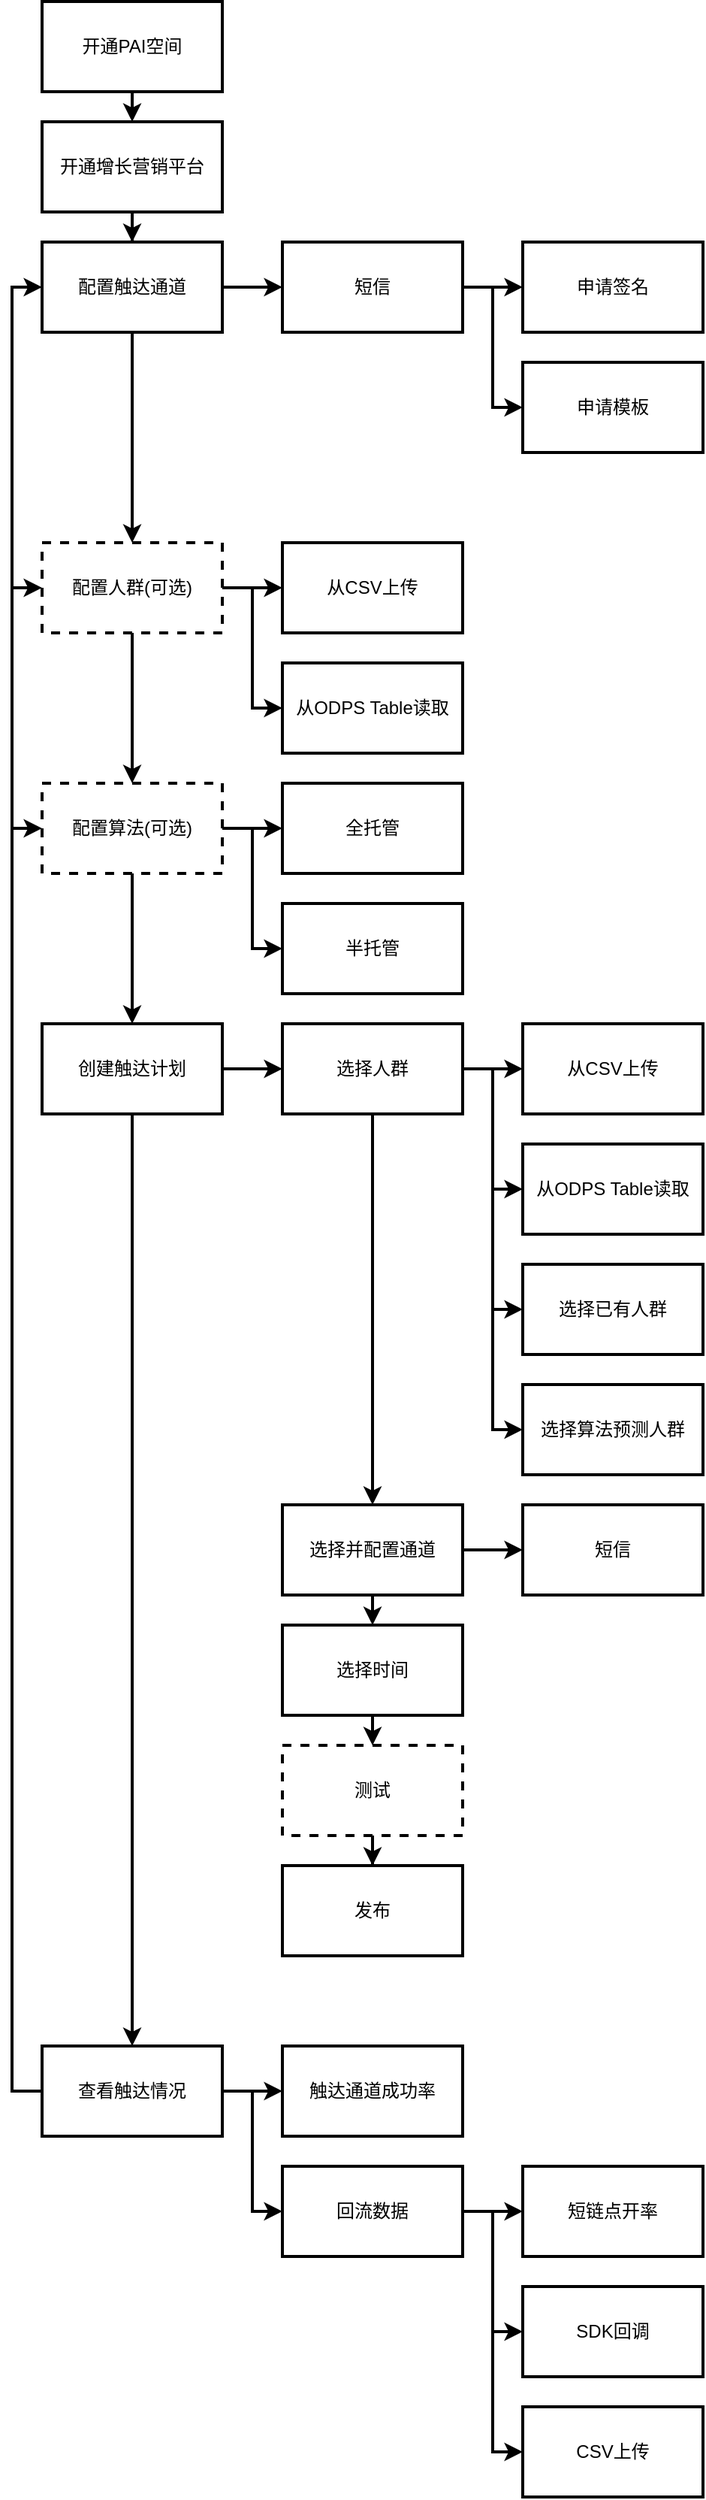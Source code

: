 <mxfile version="15.7.3" type="github">
  <diagram id="BuAxbPYosKj4T7V_GTE_" name="Page-1">
    <mxGraphModel dx="2385" dy="2313" grid="1" gridSize="10" guides="1" tooltips="1" connect="1" arrows="1" fold="1" page="1" pageScale="1" pageWidth="850" pageHeight="1100" math="0" shadow="0">
      <root>
        <mxCell id="0" />
        <mxCell id="1" parent="0" />
        <mxCell id="iF7CuUo6p0rLNnXxhPBk-7" style="edgeStyle=orthogonalEdgeStyle;rounded=0;orthogonalLoop=1;jettySize=auto;html=1;exitX=0.5;exitY=1;exitDx=0;exitDy=0;entryX=0.5;entryY=0;entryDx=0;entryDy=0;strokeWidth=2;" edge="1" parent="1" source="iF7CuUo6p0rLNnXxhPBk-1" target="iF7CuUo6p0rLNnXxhPBk-2">
          <mxGeometry relative="1" as="geometry" />
        </mxCell>
        <mxCell id="iF7CuUo6p0rLNnXxhPBk-1" value="开通PAI空间" style="rounded=0;whiteSpace=wrap;html=1;strokeWidth=2;" vertex="1" parent="1">
          <mxGeometry x="320" width="120" height="60" as="geometry" />
        </mxCell>
        <mxCell id="iF7CuUo6p0rLNnXxhPBk-6" value="" style="edgeStyle=orthogonalEdgeStyle;rounded=0;orthogonalLoop=1;jettySize=auto;html=1;strokeWidth=2;" edge="1" parent="1" source="iF7CuUo6p0rLNnXxhPBk-2" target="iF7CuUo6p0rLNnXxhPBk-5">
          <mxGeometry relative="1" as="geometry" />
        </mxCell>
        <mxCell id="iF7CuUo6p0rLNnXxhPBk-2" value="开通增长营销平台" style="rounded=0;whiteSpace=wrap;html=1;strokeWidth=2;" vertex="1" parent="1">
          <mxGeometry x="320" y="80" width="120" height="60" as="geometry" />
        </mxCell>
        <mxCell id="iF7CuUo6p0rLNnXxhPBk-31" style="edgeStyle=orthogonalEdgeStyle;rounded=0;orthogonalLoop=1;jettySize=auto;html=1;exitX=0.5;exitY=1;exitDx=0;exitDy=0;entryX=0.5;entryY=0;entryDx=0;entryDy=0;strokeWidth=2;" edge="1" parent="1" source="iF7CuUo6p0rLNnXxhPBk-5" target="iF7CuUo6p0rLNnXxhPBk-14">
          <mxGeometry relative="1" as="geometry" />
        </mxCell>
        <mxCell id="iF7CuUo6p0rLNnXxhPBk-58" style="edgeStyle=orthogonalEdgeStyle;rounded=0;orthogonalLoop=1;jettySize=auto;html=1;exitX=1;exitY=0.5;exitDx=0;exitDy=0;strokeWidth=2;" edge="1" parent="1" source="iF7CuUo6p0rLNnXxhPBk-5" target="iF7CuUo6p0rLNnXxhPBk-56">
          <mxGeometry relative="1" as="geometry" />
        </mxCell>
        <mxCell id="iF7CuUo6p0rLNnXxhPBk-5" value="配置触达通道" style="rounded=0;whiteSpace=wrap;html=1;strokeWidth=2;" vertex="1" parent="1">
          <mxGeometry x="320" y="160" width="120" height="60" as="geometry" />
        </mxCell>
        <mxCell id="iF7CuUo6p0rLNnXxhPBk-18" value="" style="edgeStyle=orthogonalEdgeStyle;rounded=0;orthogonalLoop=1;jettySize=auto;html=1;strokeWidth=2;" edge="1" parent="1" source="iF7CuUo6p0rLNnXxhPBk-8" target="iF7CuUo6p0rLNnXxhPBk-17">
          <mxGeometry relative="1" as="geometry" />
        </mxCell>
        <mxCell id="iF7CuUo6p0rLNnXxhPBk-51" style="edgeStyle=orthogonalEdgeStyle;rounded=0;orthogonalLoop=1;jettySize=auto;html=1;exitX=0.5;exitY=1;exitDx=0;exitDy=0;strokeWidth=2;" edge="1" parent="1" source="iF7CuUo6p0rLNnXxhPBk-8" target="iF7CuUo6p0rLNnXxhPBk-50">
          <mxGeometry relative="1" as="geometry" />
        </mxCell>
        <mxCell id="iF7CuUo6p0rLNnXxhPBk-8" value="创建触达计划" style="rounded=0;whiteSpace=wrap;html=1;strokeWidth=2;" vertex="1" parent="1">
          <mxGeometry x="320" y="680" width="120" height="60" as="geometry" />
        </mxCell>
        <mxCell id="iF7CuUo6p0rLNnXxhPBk-10" value="申请签名" style="rounded=0;whiteSpace=wrap;html=1;strokeWidth=2;" vertex="1" parent="1">
          <mxGeometry x="640" y="160" width="120" height="60" as="geometry" />
        </mxCell>
        <mxCell id="iF7CuUo6p0rLNnXxhPBk-12" value="申请模板" style="rounded=0;whiteSpace=wrap;html=1;strokeWidth=2;" vertex="1" parent="1">
          <mxGeometry x="640" y="240" width="120" height="60" as="geometry" />
        </mxCell>
        <mxCell id="iF7CuUo6p0rLNnXxhPBk-27" style="edgeStyle=orthogonalEdgeStyle;rounded=0;orthogonalLoop=1;jettySize=auto;html=1;exitX=1;exitY=0.5;exitDx=0;exitDy=0;strokeWidth=2;" edge="1" parent="1" source="iF7CuUo6p0rLNnXxhPBk-14" target="iF7CuUo6p0rLNnXxhPBk-26">
          <mxGeometry relative="1" as="geometry" />
        </mxCell>
        <mxCell id="iF7CuUo6p0rLNnXxhPBk-29" style="edgeStyle=orthogonalEdgeStyle;rounded=0;orthogonalLoop=1;jettySize=auto;html=1;exitX=1;exitY=0.5;exitDx=0;exitDy=0;entryX=0;entryY=0.5;entryDx=0;entryDy=0;strokeWidth=2;" edge="1" parent="1" source="iF7CuUo6p0rLNnXxhPBk-14" target="iF7CuUo6p0rLNnXxhPBk-28">
          <mxGeometry relative="1" as="geometry" />
        </mxCell>
        <mxCell id="iF7CuUo6p0rLNnXxhPBk-42" value="" style="edgeStyle=orthogonalEdgeStyle;rounded=0;orthogonalLoop=1;jettySize=auto;html=1;strokeWidth=2;" edge="1" parent="1" source="iF7CuUo6p0rLNnXxhPBk-14" target="iF7CuUo6p0rLNnXxhPBk-41">
          <mxGeometry relative="1" as="geometry" />
        </mxCell>
        <mxCell id="iF7CuUo6p0rLNnXxhPBk-14" value="配置人群(可选)" style="rounded=0;whiteSpace=wrap;html=1;strokeWidth=2;dashed=1;" vertex="1" parent="1">
          <mxGeometry x="320" y="360" width="120" height="60" as="geometry" />
        </mxCell>
        <mxCell id="iF7CuUo6p0rLNnXxhPBk-21" value="" style="edgeStyle=orthogonalEdgeStyle;rounded=0;orthogonalLoop=1;jettySize=auto;html=1;strokeWidth=2;" edge="1" parent="1" source="iF7CuUo6p0rLNnXxhPBk-17" target="iF7CuUo6p0rLNnXxhPBk-20">
          <mxGeometry relative="1" as="geometry" />
        </mxCell>
        <mxCell id="iF7CuUo6p0rLNnXxhPBk-34" style="edgeStyle=orthogonalEdgeStyle;rounded=0;orthogonalLoop=1;jettySize=auto;html=1;exitX=1;exitY=0.5;exitDx=0;exitDy=0;entryX=0;entryY=0.5;entryDx=0;entryDy=0;strokeWidth=2;" edge="1" parent="1" source="iF7CuUo6p0rLNnXxhPBk-17" target="iF7CuUo6p0rLNnXxhPBk-22">
          <mxGeometry relative="1" as="geometry" />
        </mxCell>
        <mxCell id="iF7CuUo6p0rLNnXxhPBk-35" style="edgeStyle=orthogonalEdgeStyle;rounded=0;orthogonalLoop=1;jettySize=auto;html=1;exitX=1;exitY=0.5;exitDx=0;exitDy=0;entryX=0;entryY=0.5;entryDx=0;entryDy=0;strokeWidth=2;" edge="1" parent="1" source="iF7CuUo6p0rLNnXxhPBk-17" target="iF7CuUo6p0rLNnXxhPBk-23">
          <mxGeometry relative="1" as="geometry" />
        </mxCell>
        <mxCell id="iF7CuUo6p0rLNnXxhPBk-37" style="edgeStyle=orthogonalEdgeStyle;rounded=0;orthogonalLoop=1;jettySize=auto;html=1;exitX=1;exitY=0.5;exitDx=0;exitDy=0;entryX=0;entryY=0.5;entryDx=0;entryDy=0;strokeWidth=2;" edge="1" parent="1" source="iF7CuUo6p0rLNnXxhPBk-17" target="iF7CuUo6p0rLNnXxhPBk-36">
          <mxGeometry relative="1" as="geometry" />
        </mxCell>
        <mxCell id="iF7CuUo6p0rLNnXxhPBk-53" style="edgeStyle=orthogonalEdgeStyle;rounded=0;orthogonalLoop=1;jettySize=auto;html=1;exitX=0.5;exitY=1;exitDx=0;exitDy=0;strokeWidth=2;" edge="1" parent="1" source="iF7CuUo6p0rLNnXxhPBk-17" target="iF7CuUo6p0rLNnXxhPBk-52">
          <mxGeometry relative="1" as="geometry" />
        </mxCell>
        <mxCell id="iF7CuUo6p0rLNnXxhPBk-17" value="选择人群" style="rounded=0;whiteSpace=wrap;html=1;strokeWidth=2;" vertex="1" parent="1">
          <mxGeometry x="480" y="680" width="120" height="60" as="geometry" />
        </mxCell>
        <mxCell id="iF7CuUo6p0rLNnXxhPBk-20" value="从CSV上传" style="rounded=0;whiteSpace=wrap;html=1;strokeWidth=2;" vertex="1" parent="1">
          <mxGeometry x="640" y="680" width="120" height="60" as="geometry" />
        </mxCell>
        <mxCell id="iF7CuUo6p0rLNnXxhPBk-22" value="从ODPS Table读取" style="rounded=0;whiteSpace=wrap;html=1;strokeWidth=2;" vertex="1" parent="1">
          <mxGeometry x="640" y="760" width="120" height="60" as="geometry" />
        </mxCell>
        <mxCell id="iF7CuUo6p0rLNnXxhPBk-23" value="选择已有人群" style="rounded=0;whiteSpace=wrap;html=1;strokeWidth=2;" vertex="1" parent="1">
          <mxGeometry x="640" y="840" width="120" height="60" as="geometry" />
        </mxCell>
        <mxCell id="iF7CuUo6p0rLNnXxhPBk-26" value="从CSV上传" style="rounded=0;whiteSpace=wrap;html=1;strokeWidth=2;" vertex="1" parent="1">
          <mxGeometry x="480" y="360" width="120" height="60" as="geometry" />
        </mxCell>
        <mxCell id="iF7CuUo6p0rLNnXxhPBk-28" value="从ODPS Table读取" style="rounded=0;whiteSpace=wrap;html=1;strokeWidth=2;" vertex="1" parent="1">
          <mxGeometry x="480" y="440" width="120" height="60" as="geometry" />
        </mxCell>
        <mxCell id="iF7CuUo6p0rLNnXxhPBk-36" value="选择算法预测人群" style="rounded=0;whiteSpace=wrap;html=1;strokeWidth=2;" vertex="1" parent="1">
          <mxGeometry x="640" y="920" width="120" height="60" as="geometry" />
        </mxCell>
        <mxCell id="iF7CuUo6p0rLNnXxhPBk-43" style="edgeStyle=orthogonalEdgeStyle;rounded=0;orthogonalLoop=1;jettySize=auto;html=1;exitX=0.5;exitY=1;exitDx=0;exitDy=0;entryX=0.5;entryY=0;entryDx=0;entryDy=0;strokeWidth=2;" edge="1" parent="1" source="iF7CuUo6p0rLNnXxhPBk-41" target="iF7CuUo6p0rLNnXxhPBk-8">
          <mxGeometry relative="1" as="geometry" />
        </mxCell>
        <mxCell id="iF7CuUo6p0rLNnXxhPBk-46" style="edgeStyle=orthogonalEdgeStyle;rounded=0;orthogonalLoop=1;jettySize=auto;html=1;exitX=1;exitY=0.5;exitDx=0;exitDy=0;entryX=0;entryY=0.5;entryDx=0;entryDy=0;strokeWidth=2;" edge="1" parent="1" source="iF7CuUo6p0rLNnXxhPBk-41" target="iF7CuUo6p0rLNnXxhPBk-45">
          <mxGeometry relative="1" as="geometry" />
        </mxCell>
        <mxCell id="iF7CuUo6p0rLNnXxhPBk-48" style="edgeStyle=orthogonalEdgeStyle;rounded=0;orthogonalLoop=1;jettySize=auto;html=1;exitX=1;exitY=0.5;exitDx=0;exitDy=0;entryX=0;entryY=0.5;entryDx=0;entryDy=0;strokeWidth=2;" edge="1" parent="1" source="iF7CuUo6p0rLNnXxhPBk-41" target="iF7CuUo6p0rLNnXxhPBk-47">
          <mxGeometry relative="1" as="geometry" />
        </mxCell>
        <mxCell id="iF7CuUo6p0rLNnXxhPBk-41" value="配置算法(可选)" style="rounded=0;whiteSpace=wrap;html=1;strokeWidth=2;dashed=1;" vertex="1" parent="1">
          <mxGeometry x="320" y="520" width="120" height="60" as="geometry" />
        </mxCell>
        <mxCell id="iF7CuUo6p0rLNnXxhPBk-45" value="全托管" style="rounded=0;whiteSpace=wrap;html=1;strokeWidth=2;" vertex="1" parent="1">
          <mxGeometry x="480" y="520" width="120" height="60" as="geometry" />
        </mxCell>
        <mxCell id="iF7CuUo6p0rLNnXxhPBk-47" value="半托管" style="rounded=0;whiteSpace=wrap;html=1;strokeWidth=2;" vertex="1" parent="1">
          <mxGeometry x="480" y="600" width="120" height="60" as="geometry" />
        </mxCell>
        <mxCell id="iF7CuUo6p0rLNnXxhPBk-55" value="" style="edgeStyle=orthogonalEdgeStyle;rounded=0;orthogonalLoop=1;jettySize=auto;html=1;strokeWidth=2;" edge="1" parent="1" source="iF7CuUo6p0rLNnXxhPBk-50" target="iF7CuUo6p0rLNnXxhPBk-54">
          <mxGeometry relative="1" as="geometry" />
        </mxCell>
        <mxCell id="iF7CuUo6p0rLNnXxhPBk-71" style="edgeStyle=orthogonalEdgeStyle;rounded=0;orthogonalLoop=1;jettySize=auto;html=1;exitX=1;exitY=0.5;exitDx=0;exitDy=0;entryX=0;entryY=0.5;entryDx=0;entryDy=0;strokeWidth=2;" edge="1" parent="1" source="iF7CuUo6p0rLNnXxhPBk-50" target="iF7CuUo6p0rLNnXxhPBk-70">
          <mxGeometry relative="1" as="geometry" />
        </mxCell>
        <mxCell id="iF7CuUo6p0rLNnXxhPBk-78" style="edgeStyle=orthogonalEdgeStyle;rounded=0;orthogonalLoop=1;jettySize=auto;html=1;exitX=0;exitY=0.5;exitDx=0;exitDy=0;entryX=0;entryY=0.5;entryDx=0;entryDy=0;strokeWidth=2;" edge="1" parent="1" source="iF7CuUo6p0rLNnXxhPBk-50" target="iF7CuUo6p0rLNnXxhPBk-41">
          <mxGeometry relative="1" as="geometry" />
        </mxCell>
        <mxCell id="iF7CuUo6p0rLNnXxhPBk-79" style="edgeStyle=orthogonalEdgeStyle;rounded=0;orthogonalLoop=1;jettySize=auto;html=1;exitX=0;exitY=0.5;exitDx=0;exitDy=0;entryX=0;entryY=0.5;entryDx=0;entryDy=0;strokeWidth=2;" edge="1" parent="1" source="iF7CuUo6p0rLNnXxhPBk-50" target="iF7CuUo6p0rLNnXxhPBk-5">
          <mxGeometry relative="1" as="geometry" />
        </mxCell>
        <mxCell id="iF7CuUo6p0rLNnXxhPBk-80" style="edgeStyle=orthogonalEdgeStyle;rounded=0;orthogonalLoop=1;jettySize=auto;html=1;exitX=0;exitY=0.5;exitDx=0;exitDy=0;entryX=0;entryY=0.5;entryDx=0;entryDy=0;strokeWidth=2;" edge="1" parent="1" source="iF7CuUo6p0rLNnXxhPBk-50" target="iF7CuUo6p0rLNnXxhPBk-14">
          <mxGeometry relative="1" as="geometry" />
        </mxCell>
        <mxCell id="iF7CuUo6p0rLNnXxhPBk-50" value="查看触达情况" style="rounded=0;whiteSpace=wrap;html=1;strokeWidth=2;" vertex="1" parent="1">
          <mxGeometry x="320" y="1360" width="120" height="60" as="geometry" />
        </mxCell>
        <mxCell id="iF7CuUo6p0rLNnXxhPBk-63" value="" style="edgeStyle=orthogonalEdgeStyle;rounded=0;orthogonalLoop=1;jettySize=auto;html=1;strokeWidth=2;" edge="1" parent="1" source="iF7CuUo6p0rLNnXxhPBk-52" target="iF7CuUo6p0rLNnXxhPBk-62">
          <mxGeometry relative="1" as="geometry" />
        </mxCell>
        <mxCell id="iF7CuUo6p0rLNnXxhPBk-64" style="edgeStyle=orthogonalEdgeStyle;rounded=0;orthogonalLoop=1;jettySize=auto;html=1;exitX=0.5;exitY=1;exitDx=0;exitDy=0;entryX=0.5;entryY=0;entryDx=0;entryDy=0;strokeWidth=2;" edge="1" parent="1" source="iF7CuUo6p0rLNnXxhPBk-52" target="iF7CuUo6p0rLNnXxhPBk-61">
          <mxGeometry relative="1" as="geometry" />
        </mxCell>
        <mxCell id="iF7CuUo6p0rLNnXxhPBk-52" value="选择并配置通道" style="rounded=0;whiteSpace=wrap;html=1;strokeWidth=2;" vertex="1" parent="1">
          <mxGeometry x="480" y="1000" width="120" height="60" as="geometry" />
        </mxCell>
        <mxCell id="iF7CuUo6p0rLNnXxhPBk-54" value="触达通道成功率" style="rounded=0;whiteSpace=wrap;html=1;strokeWidth=2;" vertex="1" parent="1">
          <mxGeometry x="480" y="1360" width="120" height="60" as="geometry" />
        </mxCell>
        <mxCell id="iF7CuUo6p0rLNnXxhPBk-59" style="edgeStyle=orthogonalEdgeStyle;rounded=0;orthogonalLoop=1;jettySize=auto;html=1;exitX=1;exitY=0.5;exitDx=0;exitDy=0;entryX=0;entryY=0.5;entryDx=0;entryDy=0;strokeWidth=2;" edge="1" parent="1" source="iF7CuUo6p0rLNnXxhPBk-56" target="iF7CuUo6p0rLNnXxhPBk-10">
          <mxGeometry relative="1" as="geometry" />
        </mxCell>
        <mxCell id="iF7CuUo6p0rLNnXxhPBk-60" style="edgeStyle=orthogonalEdgeStyle;rounded=0;orthogonalLoop=1;jettySize=auto;html=1;exitX=1;exitY=0.5;exitDx=0;exitDy=0;entryX=0;entryY=0.5;entryDx=0;entryDy=0;strokeWidth=2;" edge="1" parent="1" source="iF7CuUo6p0rLNnXxhPBk-56" target="iF7CuUo6p0rLNnXxhPBk-12">
          <mxGeometry relative="1" as="geometry" />
        </mxCell>
        <mxCell id="iF7CuUo6p0rLNnXxhPBk-56" value="短信" style="rounded=0;whiteSpace=wrap;html=1;strokeWidth=2;" vertex="1" parent="1">
          <mxGeometry x="480" y="160" width="120" height="60" as="geometry" />
        </mxCell>
        <mxCell id="iF7CuUo6p0rLNnXxhPBk-66" style="edgeStyle=orthogonalEdgeStyle;rounded=0;orthogonalLoop=1;jettySize=auto;html=1;exitX=0.5;exitY=1;exitDx=0;exitDy=0;entryX=0.5;entryY=0;entryDx=0;entryDy=0;strokeWidth=2;" edge="1" parent="1" source="iF7CuUo6p0rLNnXxhPBk-61" target="iF7CuUo6p0rLNnXxhPBk-65">
          <mxGeometry relative="1" as="geometry" />
        </mxCell>
        <mxCell id="iF7CuUo6p0rLNnXxhPBk-61" value="选择时间" style="rounded=0;whiteSpace=wrap;html=1;strokeWidth=2;" vertex="1" parent="1">
          <mxGeometry x="480" y="1080" width="120" height="60" as="geometry" />
        </mxCell>
        <mxCell id="iF7CuUo6p0rLNnXxhPBk-62" value="短信" style="rounded=0;whiteSpace=wrap;html=1;strokeWidth=2;" vertex="1" parent="1">
          <mxGeometry x="640" y="1000" width="120" height="60" as="geometry" />
        </mxCell>
        <mxCell id="iF7CuUo6p0rLNnXxhPBk-68" style="edgeStyle=orthogonalEdgeStyle;rounded=0;orthogonalLoop=1;jettySize=auto;html=1;exitX=0.5;exitY=1;exitDx=0;exitDy=0;strokeWidth=2;" edge="1" parent="1" source="iF7CuUo6p0rLNnXxhPBk-65" target="iF7CuUo6p0rLNnXxhPBk-67">
          <mxGeometry relative="1" as="geometry" />
        </mxCell>
        <mxCell id="iF7CuUo6p0rLNnXxhPBk-65" value="测试" style="rounded=0;whiteSpace=wrap;html=1;strokeWidth=2;dashed=1;" vertex="1" parent="1">
          <mxGeometry x="480" y="1160" width="120" height="60" as="geometry" />
        </mxCell>
        <mxCell id="iF7CuUo6p0rLNnXxhPBk-67" value="发布" style="rounded=0;whiteSpace=wrap;html=1;strokeWidth=2;" vertex="1" parent="1">
          <mxGeometry x="480" y="1240" width="120" height="60" as="geometry" />
        </mxCell>
        <mxCell id="iF7CuUo6p0rLNnXxhPBk-73" style="edgeStyle=orthogonalEdgeStyle;rounded=0;orthogonalLoop=1;jettySize=auto;html=1;exitX=1;exitY=0.5;exitDx=0;exitDy=0;strokeWidth=2;" edge="1" parent="1" source="iF7CuUo6p0rLNnXxhPBk-70" target="iF7CuUo6p0rLNnXxhPBk-72">
          <mxGeometry relative="1" as="geometry" />
        </mxCell>
        <mxCell id="iF7CuUo6p0rLNnXxhPBk-75" style="edgeStyle=orthogonalEdgeStyle;rounded=0;orthogonalLoop=1;jettySize=auto;html=1;exitX=1;exitY=0.5;exitDx=0;exitDy=0;entryX=0;entryY=0.5;entryDx=0;entryDy=0;strokeWidth=2;" edge="1" parent="1" source="iF7CuUo6p0rLNnXxhPBk-70" target="iF7CuUo6p0rLNnXxhPBk-74">
          <mxGeometry relative="1" as="geometry" />
        </mxCell>
        <mxCell id="iF7CuUo6p0rLNnXxhPBk-77" style="edgeStyle=orthogonalEdgeStyle;rounded=0;orthogonalLoop=1;jettySize=auto;html=1;exitX=1;exitY=0.5;exitDx=0;exitDy=0;entryX=0;entryY=0.5;entryDx=0;entryDy=0;strokeWidth=2;" edge="1" parent="1" source="iF7CuUo6p0rLNnXxhPBk-70" target="iF7CuUo6p0rLNnXxhPBk-76">
          <mxGeometry relative="1" as="geometry" />
        </mxCell>
        <mxCell id="iF7CuUo6p0rLNnXxhPBk-70" value="回流数据" style="rounded=0;whiteSpace=wrap;html=1;strokeWidth=2;" vertex="1" parent="1">
          <mxGeometry x="480" y="1440" width="120" height="60" as="geometry" />
        </mxCell>
        <mxCell id="iF7CuUo6p0rLNnXxhPBk-72" value="短链点开率" style="rounded=0;whiteSpace=wrap;html=1;strokeWidth=2;" vertex="1" parent="1">
          <mxGeometry x="640" y="1440" width="120" height="60" as="geometry" />
        </mxCell>
        <mxCell id="iF7CuUo6p0rLNnXxhPBk-74" value="SDK回调" style="rounded=0;whiteSpace=wrap;html=1;strokeWidth=2;" vertex="1" parent="1">
          <mxGeometry x="640" y="1520" width="120" height="60" as="geometry" />
        </mxCell>
        <mxCell id="iF7CuUo6p0rLNnXxhPBk-76" value="CSV上传" style="rounded=0;whiteSpace=wrap;html=1;strokeWidth=2;" vertex="1" parent="1">
          <mxGeometry x="640" y="1600" width="120" height="60" as="geometry" />
        </mxCell>
      </root>
    </mxGraphModel>
  </diagram>
</mxfile>
